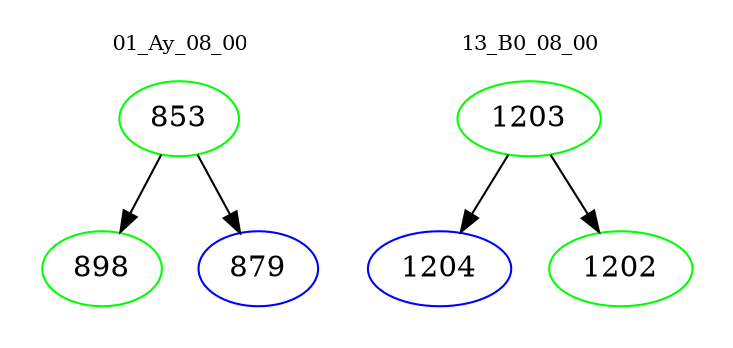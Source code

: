 digraph{
subgraph cluster_0 {
color = white
label = "01_Ay_08_00";
fontsize=10;
T0_853 [label="853", color="green"]
T0_853 -> T0_898 [color="black"]
T0_898 [label="898", color="green"]
T0_853 -> T0_879 [color="black"]
T0_879 [label="879", color="blue"]
}
subgraph cluster_1 {
color = white
label = "13_B0_08_00";
fontsize=10;
T1_1203 [label="1203", color="green"]
T1_1203 -> T1_1204 [color="black"]
T1_1204 [label="1204", color="blue"]
T1_1203 -> T1_1202 [color="black"]
T1_1202 [label="1202", color="green"]
}
}
